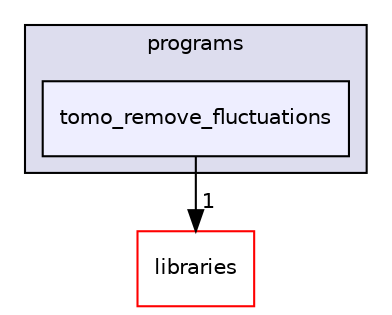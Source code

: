 digraph "xmipp/applications/programs/tomo_remove_fluctuations" {
  compound=true
  node [ fontsize="10", fontname="Helvetica"];
  edge [ labelfontsize="10", labelfontname="Helvetica"];
  subgraph clusterdir_592b16dc4070b933e5655da2b0d20bbb {
    graph [ bgcolor="#ddddee", pencolor="black", label="programs" fontname="Helvetica", fontsize="10", URL="dir_592b16dc4070b933e5655da2b0d20bbb.html"]
  dir_64c1af8922f0f1d4521de98dc26dffd6 [shape=box, label="tomo_remove_fluctuations", style="filled", fillcolor="#eeeeff", pencolor="black", URL="dir_64c1af8922f0f1d4521de98dc26dffd6.html"];
  }
  dir_29dba3f3840f20df3b04d1972e99046b [shape=box label="libraries" fillcolor="white" style="filled" color="red" URL="dir_29dba3f3840f20df3b04d1972e99046b.html"];
  dir_64c1af8922f0f1d4521de98dc26dffd6->dir_29dba3f3840f20df3b04d1972e99046b [headlabel="1", labeldistance=1.5 headhref="dir_000221_000027.html"];
}
